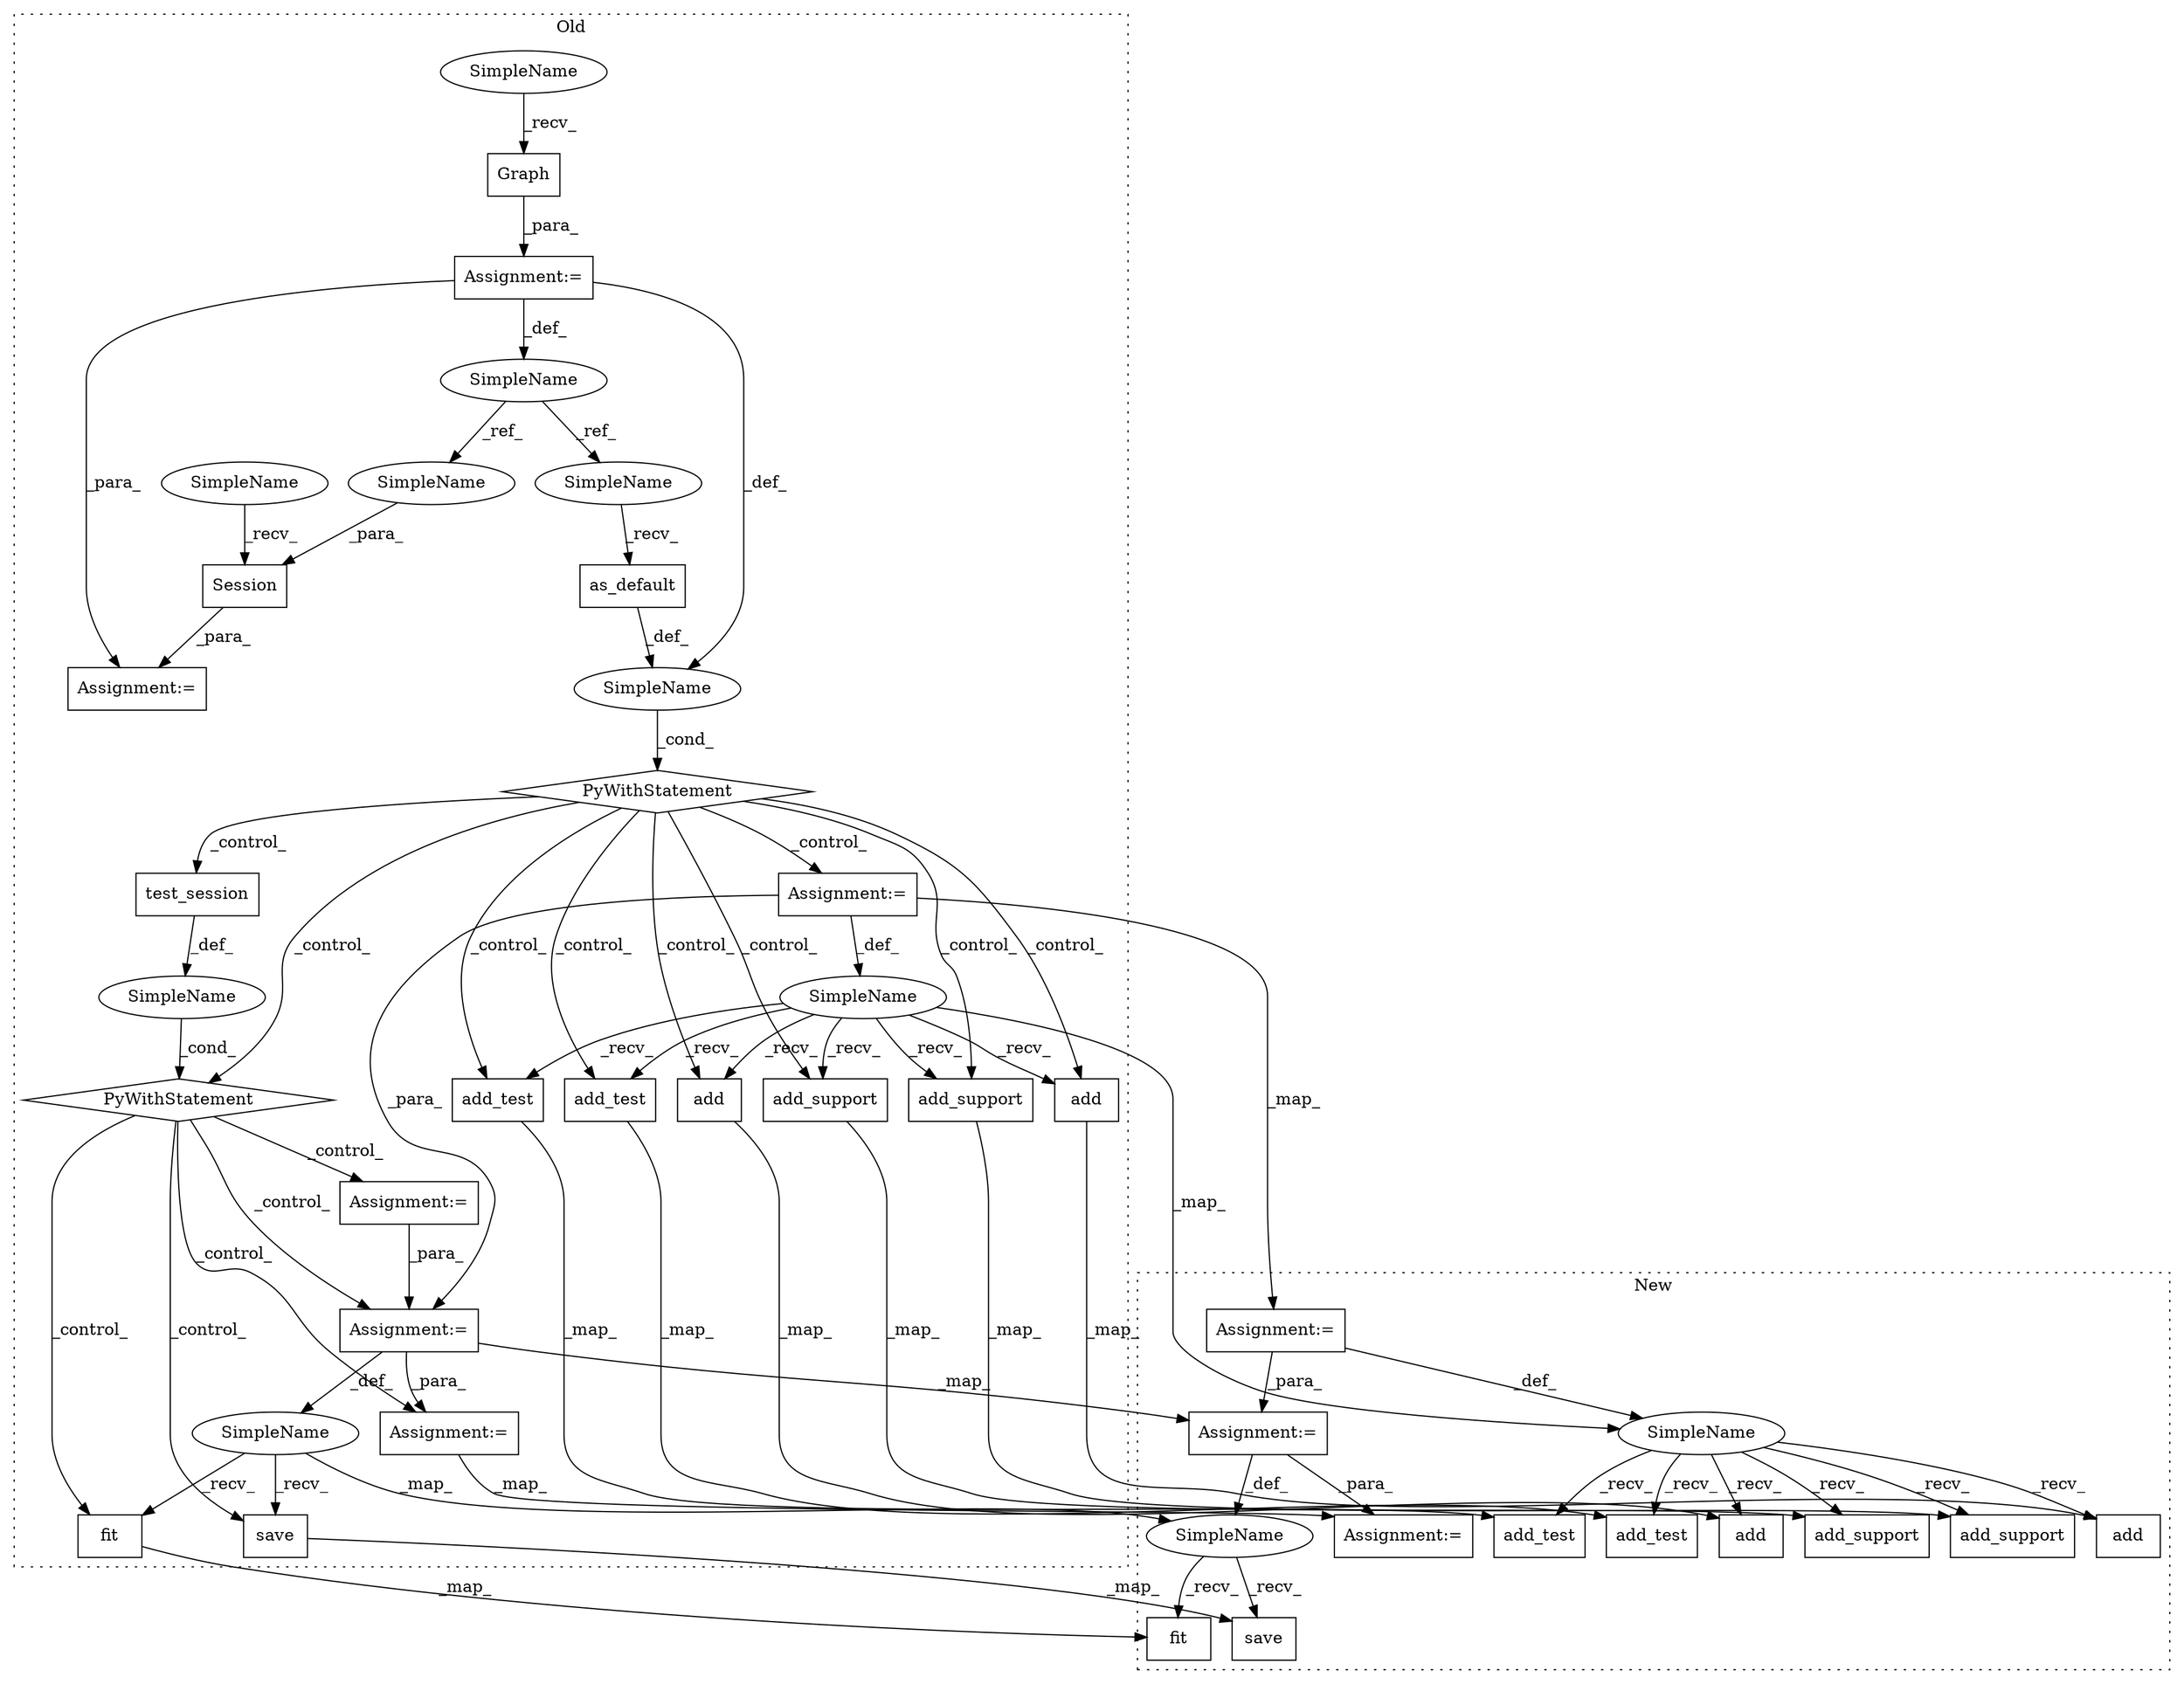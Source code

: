 digraph G {
subgraph cluster0 {
1 [label="add_test" a="32" s="28655,28704" l="9,1" shape="box"];
3 [label="SimpleName" a="42" s="28518" l="13" shape="ellipse"];
5 [label="add_test" a="32" s="28852,28901" l="9,1" shape="box"];
7 [label="as_default" a="32" s="28496" l="12" shape="box"];
8 [label="PyWithStatement" a="104" s="29091,29120" l="10,2" shape="diamond"];
9 [label="SimpleName" a="42" s="" l="" shape="ellipse"];
10 [label="PyWithStatement" a="104" s="28484,28508" l="10,2" shape="diamond"];
11 [label="SimpleName" a="42" s="27916" l="1" shape="ellipse"];
12 [label="Session" a="32" s="27958,27967" l="8,1" shape="box"];
13 [label="Graph" a="32" s="27929" l="7" shape="box"];
14 [label="add" a="32" s="28802,28829" l="4,1" shape="box"];
16 [label="test_session" a="32" s="29106" l="14" shape="box"];
18 [label="add_support" a="32" s="28924,28979" l="12,1" shape="box"];
19 [label="SimpleName" a="42" s="" l="" shape="ellipse"];
20 [label="Assignment:=" a="7" s="29136" l="4" shape="box"];
21 [label="add_support" a="32" s="28727,28779" l="12,1" shape="box"];
24 [label="add" a="32" s="28596,28632" l="4,1" shape="box"];
25 [label="Assignment:=" a="7" s="27917" l="1" shape="box"];
26 [label="Assignment:=" a="7" s="27946" l="1" shape="box"];
27 [label="Assignment:=" a="7" s="28531" l="1" shape="box"];
29 [label="fit" a="32" s="29271,29309" l="4,1" shape="box"];
31 [label="save" a="32" s="29326" l="6" shape="box"];
33 [label="SimpleName" a="42" s="29150" l="5" shape="ellipse"];
36 [label="Assignment:=" a="7" s="29155" l="1" shape="box"];
38 [label="Assignment:=" a="7" s="29371" l="2" shape="box"];
39 [label="SimpleName" a="42" s="27966" l="1" shape="ellipse"];
40 [label="SimpleName" a="42" s="28494" l="1" shape="ellipse"];
41 [label="SimpleName" a="42" s="27918" l="10" shape="ellipse"];
42 [label="SimpleName" a="42" s="27947" l="10" shape="ellipse"];
label = "Old";
style="dotted";
}
subgraph cluster1 {
2 [label="add_test" a="32" s="27854,27903" l="9,1" shape="box"];
4 [label="SimpleName" a="42" s="27714" l="13" shape="ellipse"];
6 [label="add_test" a="32" s="28045,28094" l="9,1" shape="box"];
15 [label="add" a="32" s="27997,28024" l="4,1" shape="box"];
17 [label="add_support" a="32" s="28115,28170" l="12,1" shape="box"];
22 [label="add_support" a="32" s="27924,27976" l="12,1" shape="box"];
23 [label="add" a="32" s="27790,27833" l="4,1" shape="box"];
28 [label="Assignment:=" a="7" s="27727" l="1" shape="box"];
30 [label="fit" a="32" s="28393,28431" l="4,1" shape="box"];
32 [label="save" a="32" s="28444" l="6" shape="box"];
34 [label="SimpleName" a="42" s="28281" l="5" shape="ellipse"];
35 [label="Assignment:=" a="7" s="28286" l="1" shape="box"];
37 [label="Assignment:=" a="7" s="28481" l="2" shape="box"];
label = "New";
style="dotted";
}
1 -> 2 [label="_map_"];
3 -> 21 [label="_recv_"];
3 -> 5 [label="_recv_"];
3 -> 14 [label="_recv_"];
3 -> 24 [label="_recv_"];
3 -> 4 [label="_map_"];
3 -> 1 [label="_recv_"];
3 -> 18 [label="_recv_"];
4 -> 15 [label="_recv_"];
4 -> 22 [label="_recv_"];
4 -> 6 [label="_recv_"];
4 -> 23 [label="_recv_"];
4 -> 17 [label="_recv_"];
4 -> 2 [label="_recv_"];
5 -> 6 [label="_map_"];
7 -> 9 [label="_def_"];
8 -> 20 [label="_control_"];
8 -> 36 [label="_control_"];
8 -> 31 [label="_control_"];
8 -> 38 [label="_control_"];
8 -> 29 [label="_control_"];
9 -> 10 [label="_cond_"];
10 -> 1 [label="_control_"];
10 -> 18 [label="_control_"];
10 -> 14 [label="_control_"];
10 -> 16 [label="_control_"];
10 -> 5 [label="_control_"];
10 -> 27 [label="_control_"];
10 -> 8 [label="_control_"];
10 -> 21 [label="_control_"];
10 -> 24 [label="_control_"];
11 -> 39 [label="_ref_"];
11 -> 40 [label="_ref_"];
12 -> 26 [label="_para_"];
13 -> 25 [label="_para_"];
14 -> 15 [label="_map_"];
16 -> 19 [label="_def_"];
18 -> 17 [label="_map_"];
19 -> 8 [label="_cond_"];
20 -> 36 [label="_para_"];
21 -> 22 [label="_map_"];
24 -> 23 [label="_map_"];
25 -> 11 [label="_def_"];
25 -> 26 [label="_para_"];
25 -> 9 [label="_def_"];
27 -> 28 [label="_map_"];
27 -> 36 [label="_para_"];
27 -> 3 [label="_def_"];
28 -> 35 [label="_para_"];
28 -> 4 [label="_def_"];
29 -> 30 [label="_map_"];
31 -> 32 [label="_map_"];
33 -> 29 [label="_recv_"];
33 -> 31 [label="_recv_"];
33 -> 34 [label="_map_"];
34 -> 30 [label="_recv_"];
34 -> 32 [label="_recv_"];
35 -> 37 [label="_para_"];
35 -> 34 [label="_def_"];
36 -> 35 [label="_map_"];
36 -> 38 [label="_para_"];
36 -> 33 [label="_def_"];
38 -> 37 [label="_map_"];
39 -> 12 [label="_para_"];
40 -> 7 [label="_recv_"];
41 -> 13 [label="_recv_"];
42 -> 12 [label="_recv_"];
}